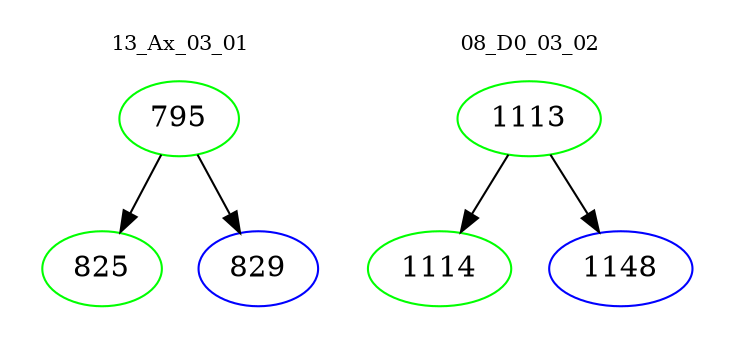 digraph{
subgraph cluster_0 {
color = white
label = "13_Ax_03_01";
fontsize=10;
T0_795 [label="795", color="green"]
T0_795 -> T0_825 [color="black"]
T0_825 [label="825", color="green"]
T0_795 -> T0_829 [color="black"]
T0_829 [label="829", color="blue"]
}
subgraph cluster_1 {
color = white
label = "08_D0_03_02";
fontsize=10;
T1_1113 [label="1113", color="green"]
T1_1113 -> T1_1114 [color="black"]
T1_1114 [label="1114", color="green"]
T1_1113 -> T1_1148 [color="black"]
T1_1148 [label="1148", color="blue"]
}
}
